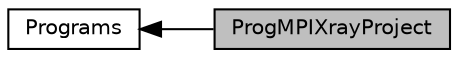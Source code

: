 digraph "ProgMPIXrayProject"
{
  edge [fontname="Helvetica",fontsize="10",labelfontname="Helvetica",labelfontsize="10"];
  node [fontname="Helvetica",fontsize="10",shape=record];
  rankdir=LR;
  Node0 [label="ProgMPIXrayProject",height=0.2,width=0.4,color="black", fillcolor="grey75", style="filled", fontcolor="black"];
  Node1 [label="Programs",height=0.2,width=0.4,color="black", fillcolor="white", style="filled",URL="$group__Programs.html"];
  Node1->Node0 [shape=plaintext, dir="back", style="solid"];
}
